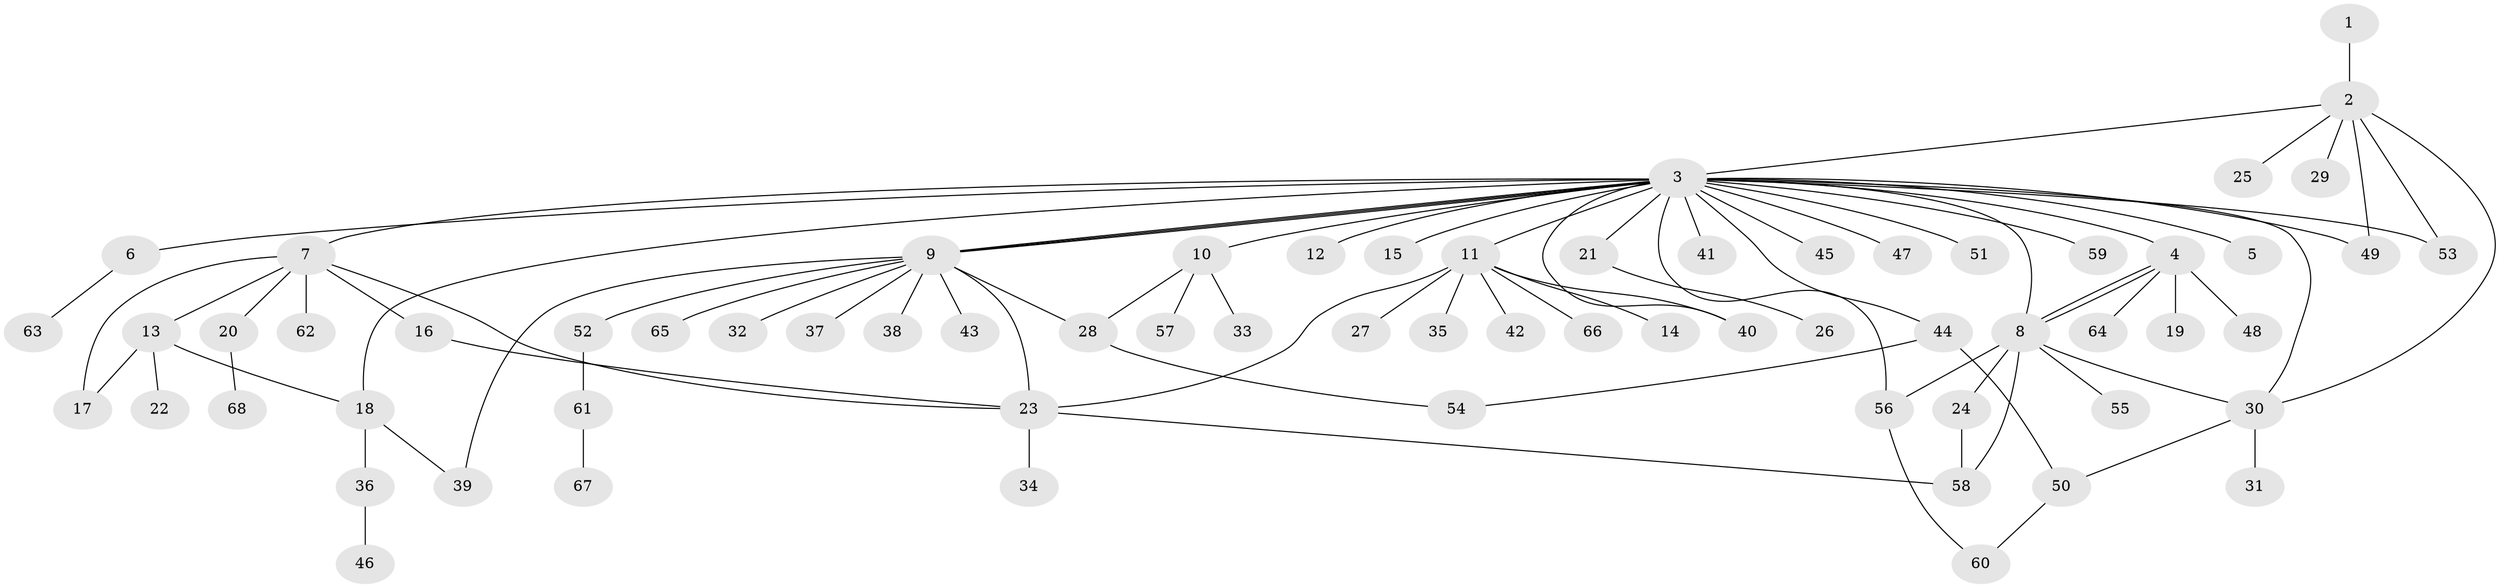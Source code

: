 // coarse degree distribution, {1: 0.5882352941176471, 5: 0.0196078431372549, 25: 0.0196078431372549, 7: 0.0392156862745098, 6: 0.0196078431372549, 11: 0.0196078431372549, 3: 0.09803921568627451, 2: 0.1568627450980392, 4: 0.0392156862745098}
// Generated by graph-tools (version 1.1) at 2025/41/03/06/25 10:41:50]
// undirected, 68 vertices, 89 edges
graph export_dot {
graph [start="1"]
  node [color=gray90,style=filled];
  1;
  2;
  3;
  4;
  5;
  6;
  7;
  8;
  9;
  10;
  11;
  12;
  13;
  14;
  15;
  16;
  17;
  18;
  19;
  20;
  21;
  22;
  23;
  24;
  25;
  26;
  27;
  28;
  29;
  30;
  31;
  32;
  33;
  34;
  35;
  36;
  37;
  38;
  39;
  40;
  41;
  42;
  43;
  44;
  45;
  46;
  47;
  48;
  49;
  50;
  51;
  52;
  53;
  54;
  55;
  56;
  57;
  58;
  59;
  60;
  61;
  62;
  63;
  64;
  65;
  66;
  67;
  68;
  1 -- 2;
  2 -- 3;
  2 -- 25;
  2 -- 29;
  2 -- 30;
  2 -- 49;
  2 -- 53;
  3 -- 4;
  3 -- 5;
  3 -- 6;
  3 -- 7;
  3 -- 8;
  3 -- 9;
  3 -- 9;
  3 -- 9;
  3 -- 10;
  3 -- 11;
  3 -- 12;
  3 -- 15;
  3 -- 18;
  3 -- 21;
  3 -- 30;
  3 -- 40;
  3 -- 41;
  3 -- 44;
  3 -- 45;
  3 -- 47;
  3 -- 49;
  3 -- 51;
  3 -- 53;
  3 -- 56;
  3 -- 59;
  4 -- 8;
  4 -- 8;
  4 -- 19;
  4 -- 48;
  4 -- 64;
  6 -- 63;
  7 -- 13;
  7 -- 16;
  7 -- 17;
  7 -- 20;
  7 -- 23;
  7 -- 62;
  8 -- 24;
  8 -- 30;
  8 -- 55;
  8 -- 56;
  8 -- 58;
  9 -- 23;
  9 -- 28;
  9 -- 32;
  9 -- 37;
  9 -- 38;
  9 -- 39;
  9 -- 43;
  9 -- 52;
  9 -- 65;
  10 -- 28;
  10 -- 33;
  10 -- 57;
  11 -- 14;
  11 -- 23;
  11 -- 27;
  11 -- 35;
  11 -- 40;
  11 -- 42;
  11 -- 66;
  13 -- 17;
  13 -- 18;
  13 -- 22;
  16 -- 23;
  18 -- 36;
  18 -- 39;
  20 -- 68;
  21 -- 26;
  23 -- 34;
  23 -- 58;
  24 -- 58;
  28 -- 54;
  30 -- 31;
  30 -- 50;
  36 -- 46;
  44 -- 50;
  44 -- 54;
  50 -- 60;
  52 -- 61;
  56 -- 60;
  61 -- 67;
}

